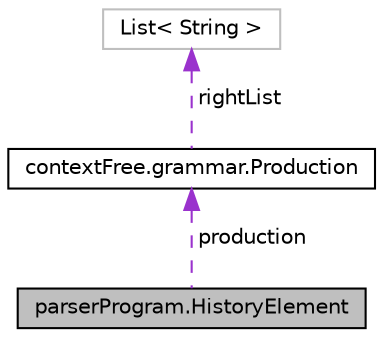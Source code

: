 digraph G
{
  edge [fontname="Helvetica",fontsize="10",labelfontname="Helvetica",labelfontsize="10"];
  node [fontname="Helvetica",fontsize="10",shape=record];
  Node1 [label="parserProgram.HistoryElement",height=0.2,width=0.4,color="black", fillcolor="grey75", style="filled" fontcolor="black"];
  Node2 -> Node1 [dir="back",color="darkorchid3",fontsize="10",style="dashed",label=" production" ];
  Node2 [label="contextFree.grammar.Production",height=0.2,width=0.4,color="black", fillcolor="white", style="filled",URL="$classcontext_free_1_1grammar_1_1_production.html"];
  Node3 -> Node2 [dir="back",color="darkorchid3",fontsize="10",style="dashed",label=" rightList" ];
  Node3 [label="List\< String \>",height=0.2,width=0.4,color="grey75", fillcolor="white", style="filled"];
}
